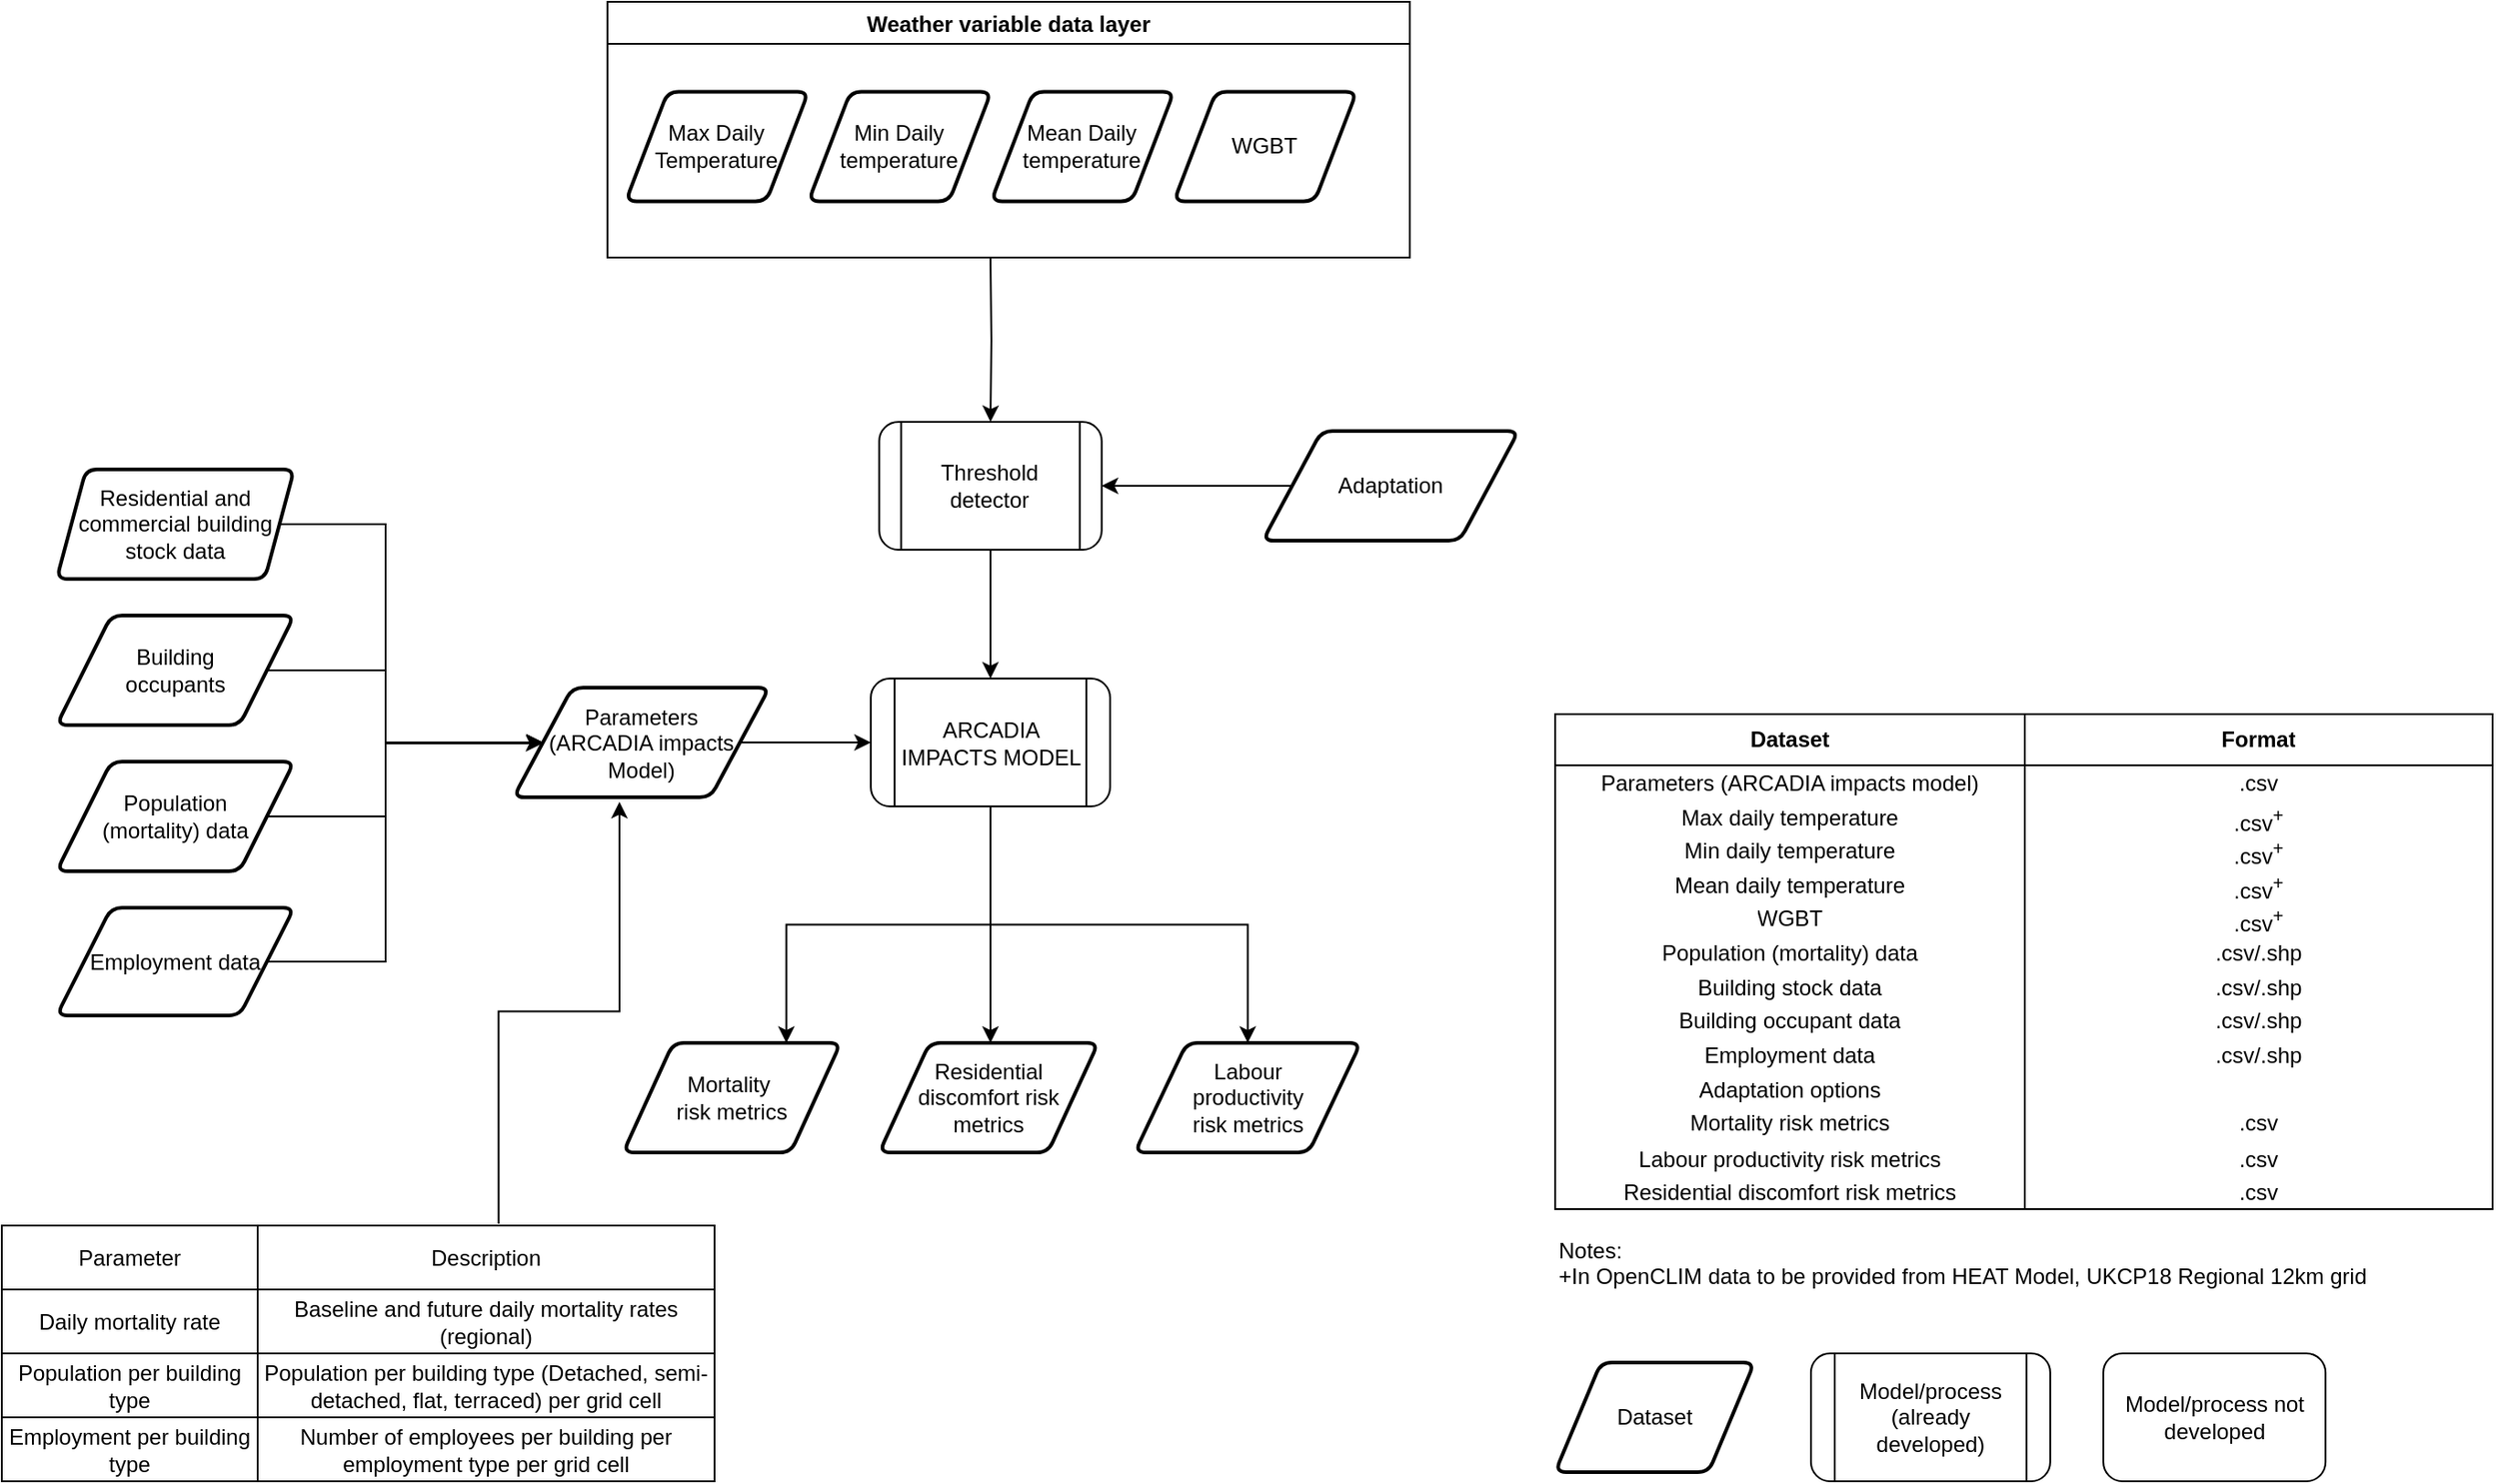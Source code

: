<mxfile version="13.9.7" type="device"><diagram id="Yevh-g8nTKUBOGGr0oUq" name="Page-1"><mxGraphModel dx="1668" dy="862" grid="1" gridSize="10" guides="1" tooltips="1" connect="1" arrows="1" fold="1" page="1" pageScale="1" pageWidth="827" pageHeight="1169" math="0" shadow="0"><root><mxCell id="gkHT4bu3b0f0jtjOqA4o-0"/><mxCell id="gkHT4bu3b0f0jtjOqA4o-1" parent="gkHT4bu3b0f0jtjOqA4o-0"/><mxCell id="S56k_44z9ZKXcsmNOYRG-135" style="edgeStyle=orthogonalEdgeStyle;rounded=0;orthogonalLoop=1;jettySize=auto;html=1;exitX=1;exitY=0.5;exitDx=0;exitDy=0;entryX=0;entryY=0.5;entryDx=0;entryDy=0;" edge="1" parent="gkHT4bu3b0f0jtjOqA4o-1" source="12xH_gXyC0JP7orOwCKg-22" target="12xH_gXyC0JP7orOwCKg-57"><mxGeometry relative="1" as="geometry"><Array as="points"><mxPoint x="240" y="496"/><mxPoint x="240" y="456"/></Array></mxGeometry></mxCell><mxCell id="12xH_gXyC0JP7orOwCKg-22" value="Population&lt;br&gt;(mortality) data" style="shape=parallelogram;html=1;strokeWidth=2;perimeter=parallelogramPerimeter;whiteSpace=wrap;rounded=1;arcSize=12;size=0.23;" parent="gkHT4bu3b0f0jtjOqA4o-1" vertex="1"><mxGeometry x="60" y="466" width="130" height="60" as="geometry"/></mxCell><mxCell id="12xH_gXyC0JP7orOwCKg-29" value="&lt;div&gt;Mortality&amp;nbsp;&lt;/div&gt;&lt;div&gt;risk metrics&lt;/div&gt;" style="shape=parallelogram;html=1;strokeWidth=2;perimeter=parallelogramPerimeter;whiteSpace=wrap;rounded=1;arcSize=12;size=0.23;" parent="gkHT4bu3b0f0jtjOqA4o-1" vertex="1"><mxGeometry x="370" y="620" width="119.07" height="60" as="geometry"/></mxCell><mxCell id="S56k_44z9ZKXcsmNOYRG-130" style="edgeStyle=orthogonalEdgeStyle;rounded=0;orthogonalLoop=1;jettySize=auto;html=1;exitX=1;exitY=0.5;exitDx=0;exitDy=0;entryX=0;entryY=0.5;entryDx=0;entryDy=0;" edge="1" parent="gkHT4bu3b0f0jtjOqA4o-1" source="12xH_gXyC0JP7orOwCKg-57" target="ddazaEeR6ssN1BWX0ktI-1"><mxGeometry relative="1" as="geometry"/></mxCell><mxCell id="12xH_gXyC0JP7orOwCKg-57" value="Parameters &lt;br&gt;(ARCADIA impacts Model)" style="shape=parallelogram;html=1;strokeWidth=2;perimeter=parallelogramPerimeter;whiteSpace=wrap;rounded=1;arcSize=12;size=0.23;" parent="gkHT4bu3b0f0jtjOqA4o-1" vertex="1"><mxGeometry x="310" y="425.5" width="140" height="60" as="geometry"/></mxCell><mxCell id="VNxaeYcz-5pTjhsVP7Z5-1" style="edgeStyle=orthogonalEdgeStyle;rounded=0;orthogonalLoop=1;jettySize=auto;html=1;entryX=0.5;entryY=0;entryDx=0;entryDy=0;exitX=0.5;exitY=1;exitDx=0;exitDy=0;" parent="gkHT4bu3b0f0jtjOqA4o-1" target="ddazaEeR6ssN1BWX0ktI-1" edge="1" source="S56k_44z9ZKXcsmNOYRG-18"><mxGeometry relative="1" as="geometry"><mxPoint x="570.93" y="380" as="sourcePoint"/><mxPoint x="570.93" y="442.5" as="targetPoint"/></mxGeometry></mxCell><mxCell id="VNxaeYcz-5pTjhsVP7Z5-10" style="edgeStyle=orthogonalEdgeStyle;rounded=0;orthogonalLoop=1;jettySize=auto;html=1;entryX=0.5;entryY=0;entryDx=0;entryDy=0;" parent="gkHT4bu3b0f0jtjOqA4o-1" target="S56k_44z9ZKXcsmNOYRG-18" edge="1"><mxGeometry relative="1" as="geometry"><mxPoint x="570.925" y="205" as="targetPoint"/><mxPoint x="571" y="190" as="sourcePoint"/><Array as="points"/></mxGeometry></mxCell><mxCell id="8inwFE-MQz8HEBYmpQ9X-0" value="" style="shape=table;html=1;whiteSpace=wrap;startSize=0;container=1;collapsible=0;childLayout=tableLayout;spacingTop=0;rowLines=0;" parent="gkHT4bu3b0f0jtjOqA4o-1" vertex="1"><mxGeometry x="880" y="440" width="513" height="271" as="geometry"/></mxCell><mxCell id="8inwFE-MQz8HEBYmpQ9X-1" value="" style="shape=partialRectangle;html=1;whiteSpace=wrap;collapsible=0;dropTarget=0;pointerEvents=0;fillColor=none;top=0;left=0;bottom=0;right=0;points=[[0,0.5],[1,0.5]];portConstraint=eastwest;perimeterSpacing=2;strokeWidth=5;" parent="8inwFE-MQz8HEBYmpQ9X-0" vertex="1"><mxGeometry width="513" height="28" as="geometry"/></mxCell><mxCell id="8inwFE-MQz8HEBYmpQ9X-2" value="&lt;b&gt;Dataset&lt;/b&gt;" style="shape=partialRectangle;html=1;whiteSpace=wrap;connectable=0;fillColor=none;top=0;left=0;bottom=1;right=0;overflow=hidden;" parent="8inwFE-MQz8HEBYmpQ9X-1" vertex="1"><mxGeometry width="257" height="28" as="geometry"/></mxCell><mxCell id="8inwFE-MQz8HEBYmpQ9X-3" value="&lt;b&gt;Format&lt;/b&gt;" style="shape=partialRectangle;html=1;whiteSpace=wrap;connectable=0;fillColor=none;top=0;left=0;bottom=1;right=0;overflow=hidden;sketch=0;" parent="8inwFE-MQz8HEBYmpQ9X-1" vertex="1"><mxGeometry x="257" width="256" height="28" as="geometry"/></mxCell><mxCell id="8inwFE-MQz8HEBYmpQ9X-4" style="shape=partialRectangle;html=1;whiteSpace=wrap;collapsible=0;dropTarget=0;pointerEvents=0;fillColor=none;top=0;left=0;bottom=0;right=0;points=[[0,0.5],[1,0.5]];portConstraint=eastwest;strokeColor=none;" parent="8inwFE-MQz8HEBYmpQ9X-0" vertex="1"><mxGeometry y="28" width="513" height="19" as="geometry"/></mxCell><mxCell id="8inwFE-MQz8HEBYmpQ9X-5" value="Parameters (ARCADIA impacts model)" style="shape=partialRectangle;html=1;whiteSpace=wrap;connectable=0;fillColor=none;top=0;left=0;bottom=0;right=0;overflow=hidden;strokeColor=none;" parent="8inwFE-MQz8HEBYmpQ9X-4" vertex="1"><mxGeometry width="257" height="19" as="geometry"/></mxCell><mxCell id="8inwFE-MQz8HEBYmpQ9X-6" value=".csv" style="shape=partialRectangle;html=1;whiteSpace=wrap;connectable=0;fillColor=none;top=0;left=0;bottom=0;right=0;overflow=hidden;strokeColor=none;" parent="8inwFE-MQz8HEBYmpQ9X-4" vertex="1"><mxGeometry x="257" width="256" height="19" as="geometry"/></mxCell><mxCell id="8inwFE-MQz8HEBYmpQ9X-7" value="" style="shape=partialRectangle;html=1;whiteSpace=wrap;collapsible=0;dropTarget=0;pointerEvents=0;fillColor=none;top=0;left=0;bottom=0;right=0;points=[[0,0.5],[1,0.5]];portConstraint=eastwest;strokeColor=none;" parent="8inwFE-MQz8HEBYmpQ9X-0" vertex="1"><mxGeometry y="47" width="513" height="18" as="geometry"/></mxCell><mxCell id="8inwFE-MQz8HEBYmpQ9X-8" value="Max daily temperature" style="shape=partialRectangle;html=1;whiteSpace=wrap;connectable=0;fillColor=none;top=0;left=0;bottom=0;right=0;overflow=hidden;strokeColor=none;" parent="8inwFE-MQz8HEBYmpQ9X-7" vertex="1"><mxGeometry width="257" height="18" as="geometry"/></mxCell><mxCell id="8inwFE-MQz8HEBYmpQ9X-9" value=".csv&lt;sup&gt;+&lt;/sup&gt;" style="shape=partialRectangle;html=1;whiteSpace=wrap;connectable=0;fillColor=none;top=0;left=0;bottom=0;right=0;overflow=hidden;strokeColor=none;" parent="8inwFE-MQz8HEBYmpQ9X-7" vertex="1"><mxGeometry x="257" width="256" height="18" as="geometry"/></mxCell><mxCell id="8inwFE-MQz8HEBYmpQ9X-10" value="" style="shape=partialRectangle;html=1;whiteSpace=wrap;collapsible=0;dropTarget=0;pointerEvents=0;fillColor=none;top=0;left=0;bottom=0;right=0;points=[[0,0.5],[1,0.5]];portConstraint=eastwest;strokeColor=none;" parent="8inwFE-MQz8HEBYmpQ9X-0" vertex="1"><mxGeometry y="65" width="513" height="19" as="geometry"/></mxCell><mxCell id="8inwFE-MQz8HEBYmpQ9X-11" value="Min daily temperature" style="shape=partialRectangle;html=1;whiteSpace=wrap;connectable=0;fillColor=none;top=0;left=0;bottom=0;right=0;overflow=hidden;strokeColor=none;" parent="8inwFE-MQz8HEBYmpQ9X-10" vertex="1"><mxGeometry width="257" height="19" as="geometry"/></mxCell><mxCell id="8inwFE-MQz8HEBYmpQ9X-12" value=".csv&lt;sup&gt;+&lt;/sup&gt;" style="shape=partialRectangle;html=1;whiteSpace=wrap;connectable=0;fillColor=none;top=0;left=0;bottom=0;right=0;overflow=hidden;strokeColor=none;" parent="8inwFE-MQz8HEBYmpQ9X-10" vertex="1"><mxGeometry x="257" width="256" height="19" as="geometry"/></mxCell><mxCell id="8inwFE-MQz8HEBYmpQ9X-16" style="shape=partialRectangle;html=1;whiteSpace=wrap;collapsible=0;dropTarget=0;pointerEvents=0;fillColor=none;top=0;left=0;bottom=0;right=0;points=[[0,0.5],[1,0.5]];portConstraint=eastwest;strokeColor=none;" parent="8inwFE-MQz8HEBYmpQ9X-0" vertex="1"><mxGeometry y="84" width="513" height="18" as="geometry"/></mxCell><mxCell id="8inwFE-MQz8HEBYmpQ9X-17" value="Mean daily temperature" style="shape=partialRectangle;html=1;whiteSpace=wrap;connectable=0;fillColor=none;top=0;left=0;bottom=0;right=0;overflow=hidden;strokeColor=none;" parent="8inwFE-MQz8HEBYmpQ9X-16" vertex="1"><mxGeometry width="257" height="18" as="geometry"/></mxCell><mxCell id="8inwFE-MQz8HEBYmpQ9X-18" value=".csv&lt;sup&gt;+&lt;/sup&gt;" style="shape=partialRectangle;html=1;whiteSpace=wrap;connectable=0;fillColor=none;top=0;left=0;bottom=0;right=0;overflow=hidden;strokeColor=none;" parent="8inwFE-MQz8HEBYmpQ9X-16" vertex="1"><mxGeometry x="257" width="256" height="18" as="geometry"/></mxCell><mxCell id="8inwFE-MQz8HEBYmpQ9X-31" style="shape=partialRectangle;html=1;whiteSpace=wrap;collapsible=0;dropTarget=0;pointerEvents=0;fillColor=none;top=0;left=0;bottom=0;right=0;points=[[0,0.5],[1,0.5]];portConstraint=eastwest;strokeColor=none;" parent="8inwFE-MQz8HEBYmpQ9X-0" vertex="1"><mxGeometry y="102" width="513" height="19" as="geometry"/></mxCell><mxCell id="8inwFE-MQz8HEBYmpQ9X-32" value="WGBT" style="shape=partialRectangle;html=1;whiteSpace=wrap;connectable=0;fillColor=none;top=0;left=0;bottom=0;right=0;overflow=hidden;strokeColor=none;" parent="8inwFE-MQz8HEBYmpQ9X-31" vertex="1"><mxGeometry width="257" height="19" as="geometry"/></mxCell><mxCell id="8inwFE-MQz8HEBYmpQ9X-33" value=".csv&lt;sup&gt;+&lt;/sup&gt;" style="shape=partialRectangle;html=1;whiteSpace=wrap;connectable=0;fillColor=none;top=0;left=0;bottom=0;right=0;overflow=hidden;strokeColor=none;" parent="8inwFE-MQz8HEBYmpQ9X-31" vertex="1"><mxGeometry x="257" width="256" height="19" as="geometry"/></mxCell><mxCell id="8inwFE-MQz8HEBYmpQ9X-52" style="shape=partialRectangle;html=1;whiteSpace=wrap;collapsible=0;dropTarget=0;pointerEvents=0;fillColor=none;top=0;left=0;bottom=0;right=0;points=[[0,0.5],[1,0.5]];portConstraint=eastwest;strokeColor=none;" parent="8inwFE-MQz8HEBYmpQ9X-0" vertex="1"><mxGeometry y="121" width="513" height="19" as="geometry"/></mxCell><mxCell id="8inwFE-MQz8HEBYmpQ9X-53" value="Population (mortality) data" style="shape=partialRectangle;html=1;whiteSpace=wrap;connectable=0;fillColor=none;top=0;left=0;bottom=0;right=0;overflow=hidden;strokeColor=none;" parent="8inwFE-MQz8HEBYmpQ9X-52" vertex="1"><mxGeometry width="257" height="19" as="geometry"/></mxCell><mxCell id="8inwFE-MQz8HEBYmpQ9X-54" value=".csv/.shp" style="shape=partialRectangle;html=1;whiteSpace=wrap;connectable=0;fillColor=none;top=0;left=0;bottom=0;right=0;overflow=hidden;strokeColor=none;" parent="8inwFE-MQz8HEBYmpQ9X-52" vertex="1"><mxGeometry x="257" width="256" height="19" as="geometry"/></mxCell><mxCell id="8inwFE-MQz8HEBYmpQ9X-49" style="shape=partialRectangle;html=1;whiteSpace=wrap;collapsible=0;dropTarget=0;pointerEvents=0;fillColor=none;top=0;left=0;bottom=0;right=0;points=[[0,0.5],[1,0.5]];portConstraint=eastwest;strokeColor=none;" parent="8inwFE-MQz8HEBYmpQ9X-0" vertex="1"><mxGeometry y="140" width="513" height="18" as="geometry"/></mxCell><mxCell id="8inwFE-MQz8HEBYmpQ9X-50" value="Building stock data" style="shape=partialRectangle;html=1;whiteSpace=wrap;connectable=0;fillColor=none;top=0;left=0;bottom=0;right=0;overflow=hidden;strokeColor=none;" parent="8inwFE-MQz8HEBYmpQ9X-49" vertex="1"><mxGeometry width="257" height="18" as="geometry"/></mxCell><mxCell id="8inwFE-MQz8HEBYmpQ9X-51" value=".csv/.shp" style="shape=partialRectangle;html=1;whiteSpace=wrap;connectable=0;fillColor=none;top=0;left=0;bottom=0;right=0;overflow=hidden;strokeColor=none;" parent="8inwFE-MQz8HEBYmpQ9X-49" vertex="1"><mxGeometry x="257" width="256" height="18" as="geometry"/></mxCell><mxCell id="8inwFE-MQz8HEBYmpQ9X-55" style="shape=partialRectangle;html=1;whiteSpace=wrap;collapsible=0;dropTarget=0;pointerEvents=0;fillColor=none;top=0;left=0;bottom=0;right=0;points=[[0,0.5],[1,0.5]];portConstraint=eastwest;strokeColor=none;" parent="8inwFE-MQz8HEBYmpQ9X-0" vertex="1"><mxGeometry y="158" width="513" height="19" as="geometry"/></mxCell><mxCell id="8inwFE-MQz8HEBYmpQ9X-56" value="Building occupant data" style="shape=partialRectangle;html=1;whiteSpace=wrap;connectable=0;fillColor=none;top=0;left=0;bottom=0;right=0;overflow=hidden;strokeColor=none;" parent="8inwFE-MQz8HEBYmpQ9X-55" vertex="1"><mxGeometry width="257" height="19" as="geometry"/></mxCell><mxCell id="8inwFE-MQz8HEBYmpQ9X-57" value="&lt;span&gt;.csv/.shp&lt;/span&gt;" style="shape=partialRectangle;html=1;whiteSpace=wrap;connectable=0;fillColor=none;top=0;left=0;bottom=0;right=0;overflow=hidden;strokeColor=none;" parent="8inwFE-MQz8HEBYmpQ9X-55" vertex="1"><mxGeometry x="257" width="256" height="19" as="geometry"/></mxCell><mxCell id="S56k_44z9ZKXcsmNOYRG-25" style="shape=partialRectangle;html=1;whiteSpace=wrap;collapsible=0;dropTarget=0;pointerEvents=0;fillColor=none;top=0;left=0;bottom=0;right=0;points=[[0,0.5],[1,0.5]];portConstraint=eastwest;strokeColor=none;" vertex="1" parent="8inwFE-MQz8HEBYmpQ9X-0"><mxGeometry y="177" width="513" height="19" as="geometry"/></mxCell><mxCell id="S56k_44z9ZKXcsmNOYRG-26" value="Employment data" style="shape=partialRectangle;html=1;whiteSpace=wrap;connectable=0;fillColor=none;top=0;left=0;bottom=0;right=0;overflow=hidden;strokeColor=none;" vertex="1" parent="S56k_44z9ZKXcsmNOYRG-25"><mxGeometry width="257" height="19" as="geometry"/></mxCell><mxCell id="S56k_44z9ZKXcsmNOYRG-27" value=".csv/.shp" style="shape=partialRectangle;html=1;whiteSpace=wrap;connectable=0;fillColor=none;top=0;left=0;bottom=0;right=0;overflow=hidden;strokeColor=none;" vertex="1" parent="S56k_44z9ZKXcsmNOYRG-25"><mxGeometry x="257" width="256" height="19" as="geometry"/></mxCell><mxCell id="S56k_44z9ZKXcsmNOYRG-52" style="shape=partialRectangle;html=1;whiteSpace=wrap;collapsible=0;dropTarget=0;pointerEvents=0;fillColor=none;top=0;left=0;bottom=0;right=0;points=[[0,0.5],[1,0.5]];portConstraint=eastwest;strokeColor=none;" vertex="1" parent="8inwFE-MQz8HEBYmpQ9X-0"><mxGeometry y="196" width="513" height="18" as="geometry"/></mxCell><mxCell id="S56k_44z9ZKXcsmNOYRG-53" value="Adaptation options" style="shape=partialRectangle;html=1;whiteSpace=wrap;connectable=0;fillColor=none;top=0;left=0;bottom=0;right=0;overflow=hidden;strokeColor=none;" vertex="1" parent="S56k_44z9ZKXcsmNOYRG-52"><mxGeometry width="257" height="18" as="geometry"/></mxCell><mxCell id="S56k_44z9ZKXcsmNOYRG-54" value="" style="shape=partialRectangle;html=1;whiteSpace=wrap;connectable=0;fillColor=none;top=0;left=0;bottom=0;right=0;overflow=hidden;strokeColor=none;" vertex="1" parent="S56k_44z9ZKXcsmNOYRG-52"><mxGeometry x="257" width="256" height="18" as="geometry"/></mxCell><mxCell id="S56k_44z9ZKXcsmNOYRG-92" style="shape=partialRectangle;html=1;whiteSpace=wrap;collapsible=0;dropTarget=0;pointerEvents=0;fillColor=none;top=0;left=0;bottom=0;right=0;points=[[0,0.5],[1,0.5]];portConstraint=eastwest;strokeColor=none;" vertex="1" parent="8inwFE-MQz8HEBYmpQ9X-0"><mxGeometry y="214" width="513" height="20" as="geometry"/></mxCell><mxCell id="S56k_44z9ZKXcsmNOYRG-93" value="&lt;span&gt;Mortality risk metrics&lt;/span&gt;" style="shape=partialRectangle;html=1;whiteSpace=wrap;connectable=0;fillColor=none;top=0;left=0;bottom=0;right=0;overflow=hidden;strokeColor=none;" vertex="1" parent="S56k_44z9ZKXcsmNOYRG-92"><mxGeometry width="257" height="20" as="geometry"/></mxCell><mxCell id="S56k_44z9ZKXcsmNOYRG-94" value="&lt;span&gt;.csv&lt;/span&gt;" style="shape=partialRectangle;html=1;whiteSpace=wrap;connectable=0;fillColor=none;top=0;left=0;bottom=0;right=0;overflow=hidden;strokeColor=none;" vertex="1" parent="S56k_44z9ZKXcsmNOYRG-92"><mxGeometry x="257" width="256" height="20" as="geometry"/></mxCell><mxCell id="S56k_44z9ZKXcsmNOYRG-95" style="shape=partialRectangle;html=1;whiteSpace=wrap;collapsible=0;dropTarget=0;pointerEvents=0;fillColor=none;top=0;left=0;bottom=0;right=0;points=[[0,0.5],[1,0.5]];portConstraint=eastwest;strokeColor=none;" vertex="1" parent="8inwFE-MQz8HEBYmpQ9X-0"><mxGeometry y="234" width="513" height="18" as="geometry"/></mxCell><mxCell id="S56k_44z9ZKXcsmNOYRG-96" value="Labour productivity risk metrics" style="shape=partialRectangle;html=1;whiteSpace=wrap;connectable=0;fillColor=none;top=0;left=0;bottom=0;right=0;overflow=hidden;strokeColor=none;" vertex="1" parent="S56k_44z9ZKXcsmNOYRG-95"><mxGeometry width="257" height="18" as="geometry"/></mxCell><mxCell id="S56k_44z9ZKXcsmNOYRG-97" value="&lt;span&gt;.csv&lt;/span&gt;" style="shape=partialRectangle;html=1;whiteSpace=wrap;connectable=0;fillColor=none;top=0;left=0;bottom=0;right=0;overflow=hidden;strokeColor=none;" vertex="1" parent="S56k_44z9ZKXcsmNOYRG-95"><mxGeometry x="257" width="256" height="18" as="geometry"/></mxCell><mxCell id="S56k_44z9ZKXcsmNOYRG-98" style="shape=partialRectangle;html=1;whiteSpace=wrap;collapsible=0;dropTarget=0;pointerEvents=0;fillColor=none;top=0;left=0;bottom=0;right=0;points=[[0,0.5],[1,0.5]];portConstraint=eastwest;strokeColor=none;" vertex="1" parent="8inwFE-MQz8HEBYmpQ9X-0"><mxGeometry y="252" width="513" height="19" as="geometry"/></mxCell><mxCell id="S56k_44z9ZKXcsmNOYRG-99" value="Residential discomfort risk metrics" style="shape=partialRectangle;html=1;whiteSpace=wrap;connectable=0;fillColor=none;top=0;left=0;bottom=0;right=0;overflow=hidden;strokeColor=none;" vertex="1" parent="S56k_44z9ZKXcsmNOYRG-98"><mxGeometry width="257" height="19" as="geometry"/></mxCell><mxCell id="S56k_44z9ZKXcsmNOYRG-100" value=".csv" style="shape=partialRectangle;html=1;whiteSpace=wrap;connectable=0;fillColor=none;top=0;left=0;bottom=0;right=0;overflow=hidden;strokeColor=none;" vertex="1" parent="S56k_44z9ZKXcsmNOYRG-98"><mxGeometry x="257" width="256" height="19" as="geometry"/></mxCell><mxCell id="8inwFE-MQz8HEBYmpQ9X-48" value="Notes:&lt;br&gt;+In OpenCLIM data to be provided from HEAT Model, UKCP18 Regional 12km grid" style="text;html=1;strokeColor=none;fillColor=none;align=left;verticalAlign=top;whiteSpace=wrap;rounded=0;" parent="gkHT4bu3b0f0jtjOqA4o-1" vertex="1"><mxGeometry x="880" y="720" width="460" height="40" as="geometry"/></mxCell><mxCell id="8inwFE-MQz8HEBYmpQ9X-58" value="Labour&lt;br&gt;productivity&lt;br&gt;risk metrics" style="shape=parallelogram;html=1;strokeWidth=2;perimeter=parallelogramPerimeter;whiteSpace=wrap;rounded=1;arcSize=12;size=0.23;" parent="gkHT4bu3b0f0jtjOqA4o-1" vertex="1"><mxGeometry x="650" y="620" width="123.6" height="60" as="geometry"/></mxCell><mxCell id="12xH_gXyC0JP7orOwCKg-43" value="" style="shape=table;html=1;whiteSpace=wrap;startSize=0;container=1;collapsible=0;childLayout=tableLayout;" parent="gkHT4bu3b0f0jtjOqA4o-1" vertex="1"><mxGeometry x="30" y="720" width="390" height="140" as="geometry"/></mxCell><mxCell id="12xH_gXyC0JP7orOwCKg-44" value="" style="shape=partialRectangle;html=1;whiteSpace=wrap;collapsible=0;dropTarget=0;pointerEvents=0;fillColor=none;top=0;left=0;bottom=0;right=0;points=[[0,0.5],[1,0.5]];portConstraint=eastwest;" parent="12xH_gXyC0JP7orOwCKg-43" vertex="1"><mxGeometry width="390" height="35" as="geometry"/></mxCell><mxCell id="12xH_gXyC0JP7orOwCKg-45" value="Parameter" style="shape=partialRectangle;html=1;whiteSpace=wrap;connectable=0;overflow=hidden;fillColor=none;top=0;left=0;bottom=0;right=0;" parent="12xH_gXyC0JP7orOwCKg-44" vertex="1"><mxGeometry width="140" height="35" as="geometry"/></mxCell><mxCell id="12xH_gXyC0JP7orOwCKg-46" value="Description" style="shape=partialRectangle;html=1;whiteSpace=wrap;connectable=0;overflow=hidden;fillColor=none;top=0;left=0;bottom=0;right=0;" parent="12xH_gXyC0JP7orOwCKg-44" vertex="1"><mxGeometry x="140" width="250" height="35" as="geometry"/></mxCell><mxCell id="12xH_gXyC0JP7orOwCKg-47" value="" style="shape=partialRectangle;html=1;whiteSpace=wrap;collapsible=0;dropTarget=0;pointerEvents=0;fillColor=none;top=0;left=0;bottom=0;right=0;points=[[0,0.5],[1,0.5]];portConstraint=eastwest;" parent="12xH_gXyC0JP7orOwCKg-43" vertex="1"><mxGeometry y="35" width="390" height="35" as="geometry"/></mxCell><mxCell id="12xH_gXyC0JP7orOwCKg-48" value="Daily mortality rate" style="shape=partialRectangle;html=1;whiteSpace=wrap;connectable=0;overflow=hidden;fillColor=none;top=0;left=0;bottom=0;right=0;" parent="12xH_gXyC0JP7orOwCKg-47" vertex="1"><mxGeometry width="140" height="35" as="geometry"/></mxCell><mxCell id="12xH_gXyC0JP7orOwCKg-49" value="Baseline and future daily mortality rates (regional)" style="shape=partialRectangle;html=1;whiteSpace=wrap;connectable=0;overflow=hidden;fillColor=none;top=0;left=0;bottom=0;right=0;" parent="12xH_gXyC0JP7orOwCKg-47" vertex="1"><mxGeometry x="140" width="250" height="35" as="geometry"/></mxCell><mxCell id="12xH_gXyC0JP7orOwCKg-50" value="" style="shape=partialRectangle;html=1;whiteSpace=wrap;collapsible=0;dropTarget=0;pointerEvents=0;fillColor=none;top=0;left=0;bottom=0;right=0;points=[[0,0.5],[1,0.5]];portConstraint=eastwest;" parent="12xH_gXyC0JP7orOwCKg-43" vertex="1"><mxGeometry y="70" width="390" height="35" as="geometry"/></mxCell><mxCell id="12xH_gXyC0JP7orOwCKg-51" value="Population per building type" style="shape=partialRectangle;html=1;whiteSpace=wrap;connectable=0;overflow=hidden;fillColor=none;top=0;left=0;bottom=0;right=0;" parent="12xH_gXyC0JP7orOwCKg-50" vertex="1"><mxGeometry width="140" height="35" as="geometry"/></mxCell><mxCell id="12xH_gXyC0JP7orOwCKg-52" value="Population per building type (Detached, semi-detached, flat, terraced) per grid cell" style="shape=partialRectangle;html=1;whiteSpace=wrap;connectable=0;overflow=hidden;fillColor=none;top=0;left=0;bottom=0;right=0;" parent="12xH_gXyC0JP7orOwCKg-50" vertex="1"><mxGeometry x="140" width="250" height="35" as="geometry"/></mxCell><mxCell id="12xH_gXyC0JP7orOwCKg-53" value="" style="shape=partialRectangle;html=1;whiteSpace=wrap;collapsible=0;dropTarget=0;pointerEvents=0;fillColor=none;top=0;left=0;bottom=0;right=0;points=[[0,0.5],[1,0.5]];portConstraint=eastwest;" parent="12xH_gXyC0JP7orOwCKg-43" vertex="1"><mxGeometry y="105" width="390" height="35" as="geometry"/></mxCell><mxCell id="12xH_gXyC0JP7orOwCKg-54" value="Employment per building type" style="shape=partialRectangle;html=1;whiteSpace=wrap;connectable=0;overflow=hidden;fillColor=none;top=0;left=0;bottom=0;right=0;" parent="12xH_gXyC0JP7orOwCKg-53" vertex="1"><mxGeometry width="140" height="35" as="geometry"/></mxCell><mxCell id="12xH_gXyC0JP7orOwCKg-55" value="Number of employees per building per employment type per grid cell" style="shape=partialRectangle;html=1;whiteSpace=wrap;connectable=0;overflow=hidden;fillColor=none;top=0;left=0;bottom=0;right=0;" parent="12xH_gXyC0JP7orOwCKg-53" vertex="1"><mxGeometry x="140" width="250" height="35" as="geometry"/></mxCell><mxCell id="12xH_gXyC0JP7orOwCKg-56" style="edgeStyle=orthogonalEdgeStyle;rounded=0;orthogonalLoop=1;jettySize=auto;html=1;exitX=1;exitY=0.5;exitDx=0;exitDy=0;" parent="12xH_gXyC0JP7orOwCKg-43" source="12xH_gXyC0JP7orOwCKg-47" target="12xH_gXyC0JP7orOwCKg-47" edge="1"><mxGeometry relative="1" as="geometry"/></mxCell><mxCell id="S56k_44z9ZKXcsmNOYRG-15" style="edgeStyle=orthogonalEdgeStyle;rounded=0;orthogonalLoop=1;jettySize=auto;html=1;exitX=0.5;exitY=1;exitDx=0;exitDy=0;entryX=0.5;entryY=0;entryDx=0;entryDy=0;" edge="1" parent="gkHT4bu3b0f0jtjOqA4o-1" source="ddazaEeR6ssN1BWX0ktI-1" target="8inwFE-MQz8HEBYmpQ9X-58"><mxGeometry relative="1" as="geometry"/></mxCell><mxCell id="S56k_44z9ZKXcsmNOYRG-16" style="edgeStyle=orthogonalEdgeStyle;rounded=0;orthogonalLoop=1;jettySize=auto;html=1;exitX=0.5;exitY=1;exitDx=0;exitDy=0;" edge="1" parent="gkHT4bu3b0f0jtjOqA4o-1" source="ddazaEeR6ssN1BWX0ktI-1" target="S56k_44z9ZKXcsmNOYRG-10"><mxGeometry relative="1" as="geometry"><Array as="points"><mxPoint x="571" y="590"/><mxPoint x="571" y="590"/></Array></mxGeometry></mxCell><mxCell id="ddazaEeR6ssN1BWX0ktI-1" value="ARCADIA IMPACTS MODEL" style="shape=process;whiteSpace=wrap;html=1;backgroundOutline=1;shadow=0;fontFamily=Helvetica;fontSize=12;fontColor=#000000;align=center;strokeColor=#000000;strokeWidth=1;fillColor=#ffffff;rounded=1;" parent="gkHT4bu3b0f0jtjOqA4o-1" vertex="1"><mxGeometry x="505.53" y="420.5" width="130.93" height="70" as="geometry"/></mxCell><mxCell id="ddazaEeR6ssN1BWX0ktI-8" value="Dataset" style="shape=parallelogram;html=1;strokeWidth=2;perimeter=parallelogramPerimeter;whiteSpace=wrap;rounded=1;arcSize=12;size=0.23;" parent="gkHT4bu3b0f0jtjOqA4o-1" vertex="1"><mxGeometry x="880" y="795" width="109.07" height="60" as="geometry"/></mxCell><mxCell id="ddazaEeR6ssN1BWX0ktI-9" value="Model/process (already developed)" style="shape=process;whiteSpace=wrap;html=1;backgroundOutline=1;shadow=0;fontFamily=Helvetica;fontSize=12;fontColor=#000000;align=center;strokeColor=#000000;strokeWidth=1;fillColor=#ffffff;rounded=1;" parent="gkHT4bu3b0f0jtjOqA4o-1" vertex="1"><mxGeometry x="1020" y="790" width="130.93" height="70" as="geometry"/></mxCell><mxCell id="ddazaEeR6ssN1BWX0ktI-10" value="Model/process not developed" style="rounded=1;whiteSpace=wrap;html=1;fontSize=12;glass=0;strokeWidth=1;shadow=0;" parent="gkHT4bu3b0f0jtjOqA4o-1" vertex="1"><mxGeometry x="1180" y="790" width="121.57" height="70" as="geometry"/></mxCell><mxCell id="S56k_44z9ZKXcsmNOYRG-9" style="edgeStyle=orthogonalEdgeStyle;rounded=0;orthogonalLoop=1;jettySize=auto;html=1;exitX=0.5;exitY=1;exitDx=0;exitDy=0;entryX=0.75;entryY=0;entryDx=0;entryDy=0;" edge="1" parent="gkHT4bu3b0f0jtjOqA4o-1" source="ddazaEeR6ssN1BWX0ktI-1" target="12xH_gXyC0JP7orOwCKg-29"><mxGeometry relative="1" as="geometry"><mxPoint x="799.802" y="620" as="sourcePoint"/></mxGeometry></mxCell><mxCell id="S56k_44z9ZKXcsmNOYRG-10" value="Residential &lt;br&gt;discomfort risk metrics" style="shape=parallelogram;html=1;strokeWidth=2;perimeter=parallelogramPerimeter;whiteSpace=wrap;rounded=1;arcSize=12;size=0.23;" vertex="1" parent="gkHT4bu3b0f0jtjOqA4o-1"><mxGeometry x="510.14" y="620" width="119.86" height="60" as="geometry"/></mxCell><mxCell id="S56k_44z9ZKXcsmNOYRG-18" value="Threshold detector" style="shape=process;whiteSpace=wrap;html=1;backgroundOutline=1;shadow=0;fontFamily=Helvetica;fontSize=12;fontColor=#000000;align=center;strokeColor=#000000;strokeWidth=1;fillColor=#ffffff;rounded=1;" vertex="1" parent="gkHT4bu3b0f0jtjOqA4o-1"><mxGeometry x="510.14" y="280" width="121.72" height="70" as="geometry"/></mxCell><mxCell id="S56k_44z9ZKXcsmNOYRG-42" value="Weather variable data layer" style="swimlane;" vertex="1" parent="gkHT4bu3b0f0jtjOqA4o-1"><mxGeometry x="361.4" y="50" width="439.07" height="140" as="geometry"><mxRectangle x="351.4" y="10" width="90" height="23" as="alternateBounds"/></mxGeometry></mxCell><mxCell id="S56k_44z9ZKXcsmNOYRG-43" value="Min Daily temperature" style="shape=parallelogram;html=1;strokeWidth=2;perimeter=parallelogramPerimeter;whiteSpace=wrap;rounded=1;arcSize=12;size=0.23;" vertex="1" parent="S56k_44z9ZKXcsmNOYRG-42"><mxGeometry x="110" y="49.21" width="100" height="60" as="geometry"/></mxCell><mxCell id="S56k_44z9ZKXcsmNOYRG-44" value="Max Daily Temperature" style="shape=parallelogram;html=1;strokeWidth=2;perimeter=parallelogramPerimeter;whiteSpace=wrap;rounded=1;arcSize=12;size=0.23;" vertex="1" parent="S56k_44z9ZKXcsmNOYRG-42"><mxGeometry x="10" y="49.21" width="100" height="60" as="geometry"/></mxCell><mxCell id="S56k_44z9ZKXcsmNOYRG-45" value="WGBT" style="shape=parallelogram;html=1;strokeWidth=2;perimeter=parallelogramPerimeter;whiteSpace=wrap;rounded=1;arcSize=12;size=0.23;" vertex="1" parent="S56k_44z9ZKXcsmNOYRG-42"><mxGeometry x="310" y="49.21" width="100" height="60" as="geometry"/></mxCell><mxCell id="S56k_44z9ZKXcsmNOYRG-46" value="Mean Daily temperature" style="shape=parallelogram;html=1;strokeWidth=2;perimeter=parallelogramPerimeter;whiteSpace=wrap;rounded=1;arcSize=12;size=0.23;" vertex="1" parent="S56k_44z9ZKXcsmNOYRG-42"><mxGeometry x="210" y="49.21" width="100" height="60" as="geometry"/></mxCell><mxCell id="S56k_44z9ZKXcsmNOYRG-132" style="edgeStyle=orthogonalEdgeStyle;rounded=0;orthogonalLoop=1;jettySize=auto;html=1;exitX=1;exitY=0.5;exitDx=0;exitDy=0;entryX=0;entryY=0.5;entryDx=0;entryDy=0;" edge="1" parent="gkHT4bu3b0f0jtjOqA4o-1" source="S56k_44z9ZKXcsmNOYRG-47" target="12xH_gXyC0JP7orOwCKg-57"><mxGeometry relative="1" as="geometry"><Array as="points"><mxPoint x="240" y="336"/><mxPoint x="240" y="456"/></Array></mxGeometry></mxCell><mxCell id="S56k_44z9ZKXcsmNOYRG-47" value="Residential and commercial building stock data" style="shape=parallelogram;html=1;strokeWidth=2;perimeter=parallelogramPerimeter;whiteSpace=wrap;rounded=1;arcSize=12;size=0.124;" vertex="1" parent="gkHT4bu3b0f0jtjOqA4o-1"><mxGeometry x="60" y="306" width="130" height="60" as="geometry"/></mxCell><mxCell id="S56k_44z9ZKXcsmNOYRG-133" style="edgeStyle=orthogonalEdgeStyle;rounded=0;orthogonalLoop=1;jettySize=auto;html=1;exitX=1;exitY=0.5;exitDx=0;exitDy=0;" edge="1" parent="gkHT4bu3b0f0jtjOqA4o-1" source="S56k_44z9ZKXcsmNOYRG-51" target="12xH_gXyC0JP7orOwCKg-57"><mxGeometry relative="1" as="geometry"><Array as="points"><mxPoint x="240" y="416"/><mxPoint x="240" y="456"/></Array></mxGeometry></mxCell><mxCell id="S56k_44z9ZKXcsmNOYRG-51" value="Building &lt;br&gt;occupants" style="shape=parallelogram;html=1;strokeWidth=2;perimeter=parallelogramPerimeter;whiteSpace=wrap;rounded=1;arcSize=12;size=0.23;" vertex="1" parent="gkHT4bu3b0f0jtjOqA4o-1"><mxGeometry x="60" y="386" width="130" height="60" as="geometry"/></mxCell><mxCell id="S56k_44z9ZKXcsmNOYRG-134" style="edgeStyle=orthogonalEdgeStyle;rounded=0;orthogonalLoop=1;jettySize=auto;html=1;exitX=1;exitY=0.5;exitDx=0;exitDy=0;entryX=0;entryY=0.5;entryDx=0;entryDy=0;" edge="1" parent="gkHT4bu3b0f0jtjOqA4o-1" source="S56k_44z9ZKXcsmNOYRG-103" target="12xH_gXyC0JP7orOwCKg-57"><mxGeometry relative="1" as="geometry"><Array as="points"><mxPoint x="240" y="576"/><mxPoint x="240" y="456"/></Array></mxGeometry></mxCell><mxCell id="S56k_44z9ZKXcsmNOYRG-103" value="Employment data" style="shape=parallelogram;html=1;strokeWidth=2;perimeter=parallelogramPerimeter;whiteSpace=wrap;rounded=1;arcSize=12;size=0.23;" vertex="1" parent="gkHT4bu3b0f0jtjOqA4o-1"><mxGeometry x="60" y="546" width="130" height="59" as="geometry"/></mxCell><mxCell id="S56k_44z9ZKXcsmNOYRG-139" style="edgeStyle=orthogonalEdgeStyle;rounded=0;orthogonalLoop=1;jettySize=auto;html=1;exitX=0;exitY=0.5;exitDx=0;exitDy=0;" edge="1" parent="gkHT4bu3b0f0jtjOqA4o-1" source="S56k_44z9ZKXcsmNOYRG-118" target="S56k_44z9ZKXcsmNOYRG-18"><mxGeometry relative="1" as="geometry"/></mxCell><mxCell id="S56k_44z9ZKXcsmNOYRG-118" value="Adaptation " style="shape=parallelogram;html=1;strokeWidth=2;perimeter=parallelogramPerimeter;whiteSpace=wrap;rounded=1;arcSize=12;size=0.23;" vertex="1" parent="gkHT4bu3b0f0jtjOqA4o-1"><mxGeometry x="720" y="285" width="140" height="60" as="geometry"/></mxCell><mxCell id="S56k_44z9ZKXcsmNOYRG-137" value="" style="endArrow=classic;html=1;edgeStyle=orthogonalEdgeStyle;rounded=0;exitX=0.697;exitY=-0.029;exitDx=0;exitDy=0;exitPerimeter=0;entryX=0.414;entryY=1.042;entryDx=0;entryDy=0;entryPerimeter=0;" edge="1" parent="gkHT4bu3b0f0jtjOqA4o-1" source="12xH_gXyC0JP7orOwCKg-44" target="12xH_gXyC0JP7orOwCKg-57"><mxGeometry width="50" height="50" relative="1" as="geometry"><mxPoint x="230" y="690" as="sourcePoint"/><mxPoint x="540" y="480" as="targetPoint"/></mxGeometry></mxCell></root></mxGraphModel></diagram></mxfile>